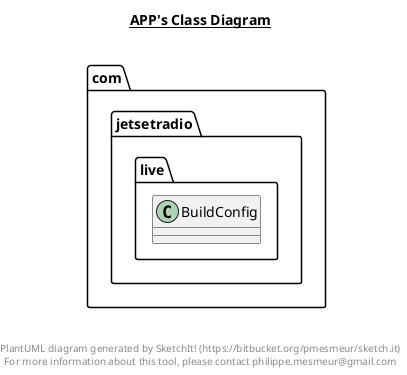@startuml

title __APP's Class Diagram__\n

  namespace com.jetsetradio.live {
    class com.jetsetradio.live.BuildConfig {
    }
  }
  



right footer


PlantUML diagram generated by SketchIt! (https://bitbucket.org/pmesmeur/sketch.it)
For more information about this tool, please contact philippe.mesmeur@gmail.com
endfooter

@enduml
